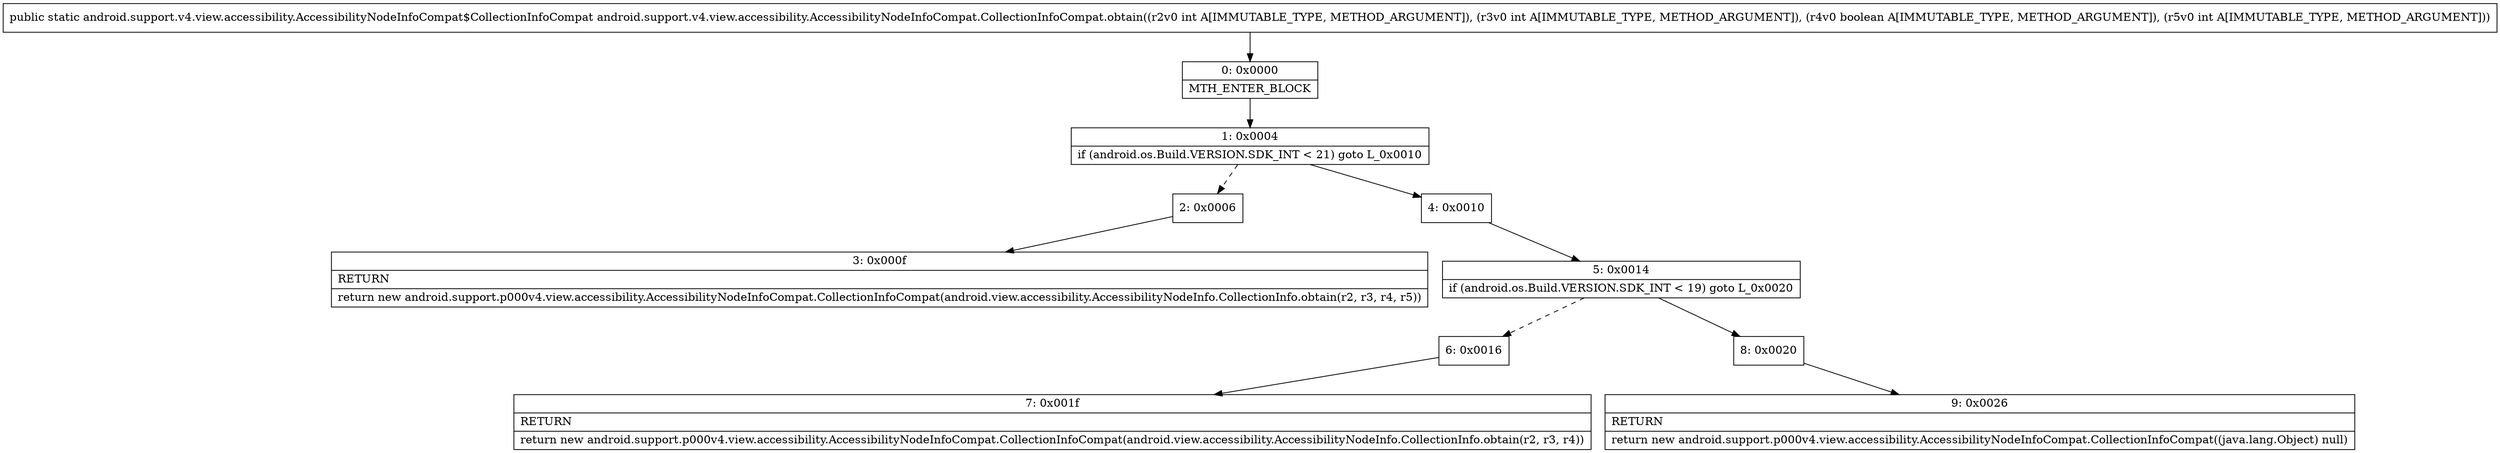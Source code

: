digraph "CFG forandroid.support.v4.view.accessibility.AccessibilityNodeInfoCompat.CollectionInfoCompat.obtain(IIZI)Landroid\/support\/v4\/view\/accessibility\/AccessibilityNodeInfoCompat$CollectionInfoCompat;" {
Node_0 [shape=record,label="{0\:\ 0x0000|MTH_ENTER_BLOCK\l}"];
Node_1 [shape=record,label="{1\:\ 0x0004|if (android.os.Build.VERSION.SDK_INT \< 21) goto L_0x0010\l}"];
Node_2 [shape=record,label="{2\:\ 0x0006}"];
Node_3 [shape=record,label="{3\:\ 0x000f|RETURN\l|return new android.support.p000v4.view.accessibility.AccessibilityNodeInfoCompat.CollectionInfoCompat(android.view.accessibility.AccessibilityNodeInfo.CollectionInfo.obtain(r2, r3, r4, r5))\l}"];
Node_4 [shape=record,label="{4\:\ 0x0010}"];
Node_5 [shape=record,label="{5\:\ 0x0014|if (android.os.Build.VERSION.SDK_INT \< 19) goto L_0x0020\l}"];
Node_6 [shape=record,label="{6\:\ 0x0016}"];
Node_7 [shape=record,label="{7\:\ 0x001f|RETURN\l|return new android.support.p000v4.view.accessibility.AccessibilityNodeInfoCompat.CollectionInfoCompat(android.view.accessibility.AccessibilityNodeInfo.CollectionInfo.obtain(r2, r3, r4))\l}"];
Node_8 [shape=record,label="{8\:\ 0x0020}"];
Node_9 [shape=record,label="{9\:\ 0x0026|RETURN\l|return new android.support.p000v4.view.accessibility.AccessibilityNodeInfoCompat.CollectionInfoCompat((java.lang.Object) null)\l}"];
MethodNode[shape=record,label="{public static android.support.v4.view.accessibility.AccessibilityNodeInfoCompat$CollectionInfoCompat android.support.v4.view.accessibility.AccessibilityNodeInfoCompat.CollectionInfoCompat.obtain((r2v0 int A[IMMUTABLE_TYPE, METHOD_ARGUMENT]), (r3v0 int A[IMMUTABLE_TYPE, METHOD_ARGUMENT]), (r4v0 boolean A[IMMUTABLE_TYPE, METHOD_ARGUMENT]), (r5v0 int A[IMMUTABLE_TYPE, METHOD_ARGUMENT])) }"];
MethodNode -> Node_0;
Node_0 -> Node_1;
Node_1 -> Node_2[style=dashed];
Node_1 -> Node_4;
Node_2 -> Node_3;
Node_4 -> Node_5;
Node_5 -> Node_6[style=dashed];
Node_5 -> Node_8;
Node_6 -> Node_7;
Node_8 -> Node_9;
}

